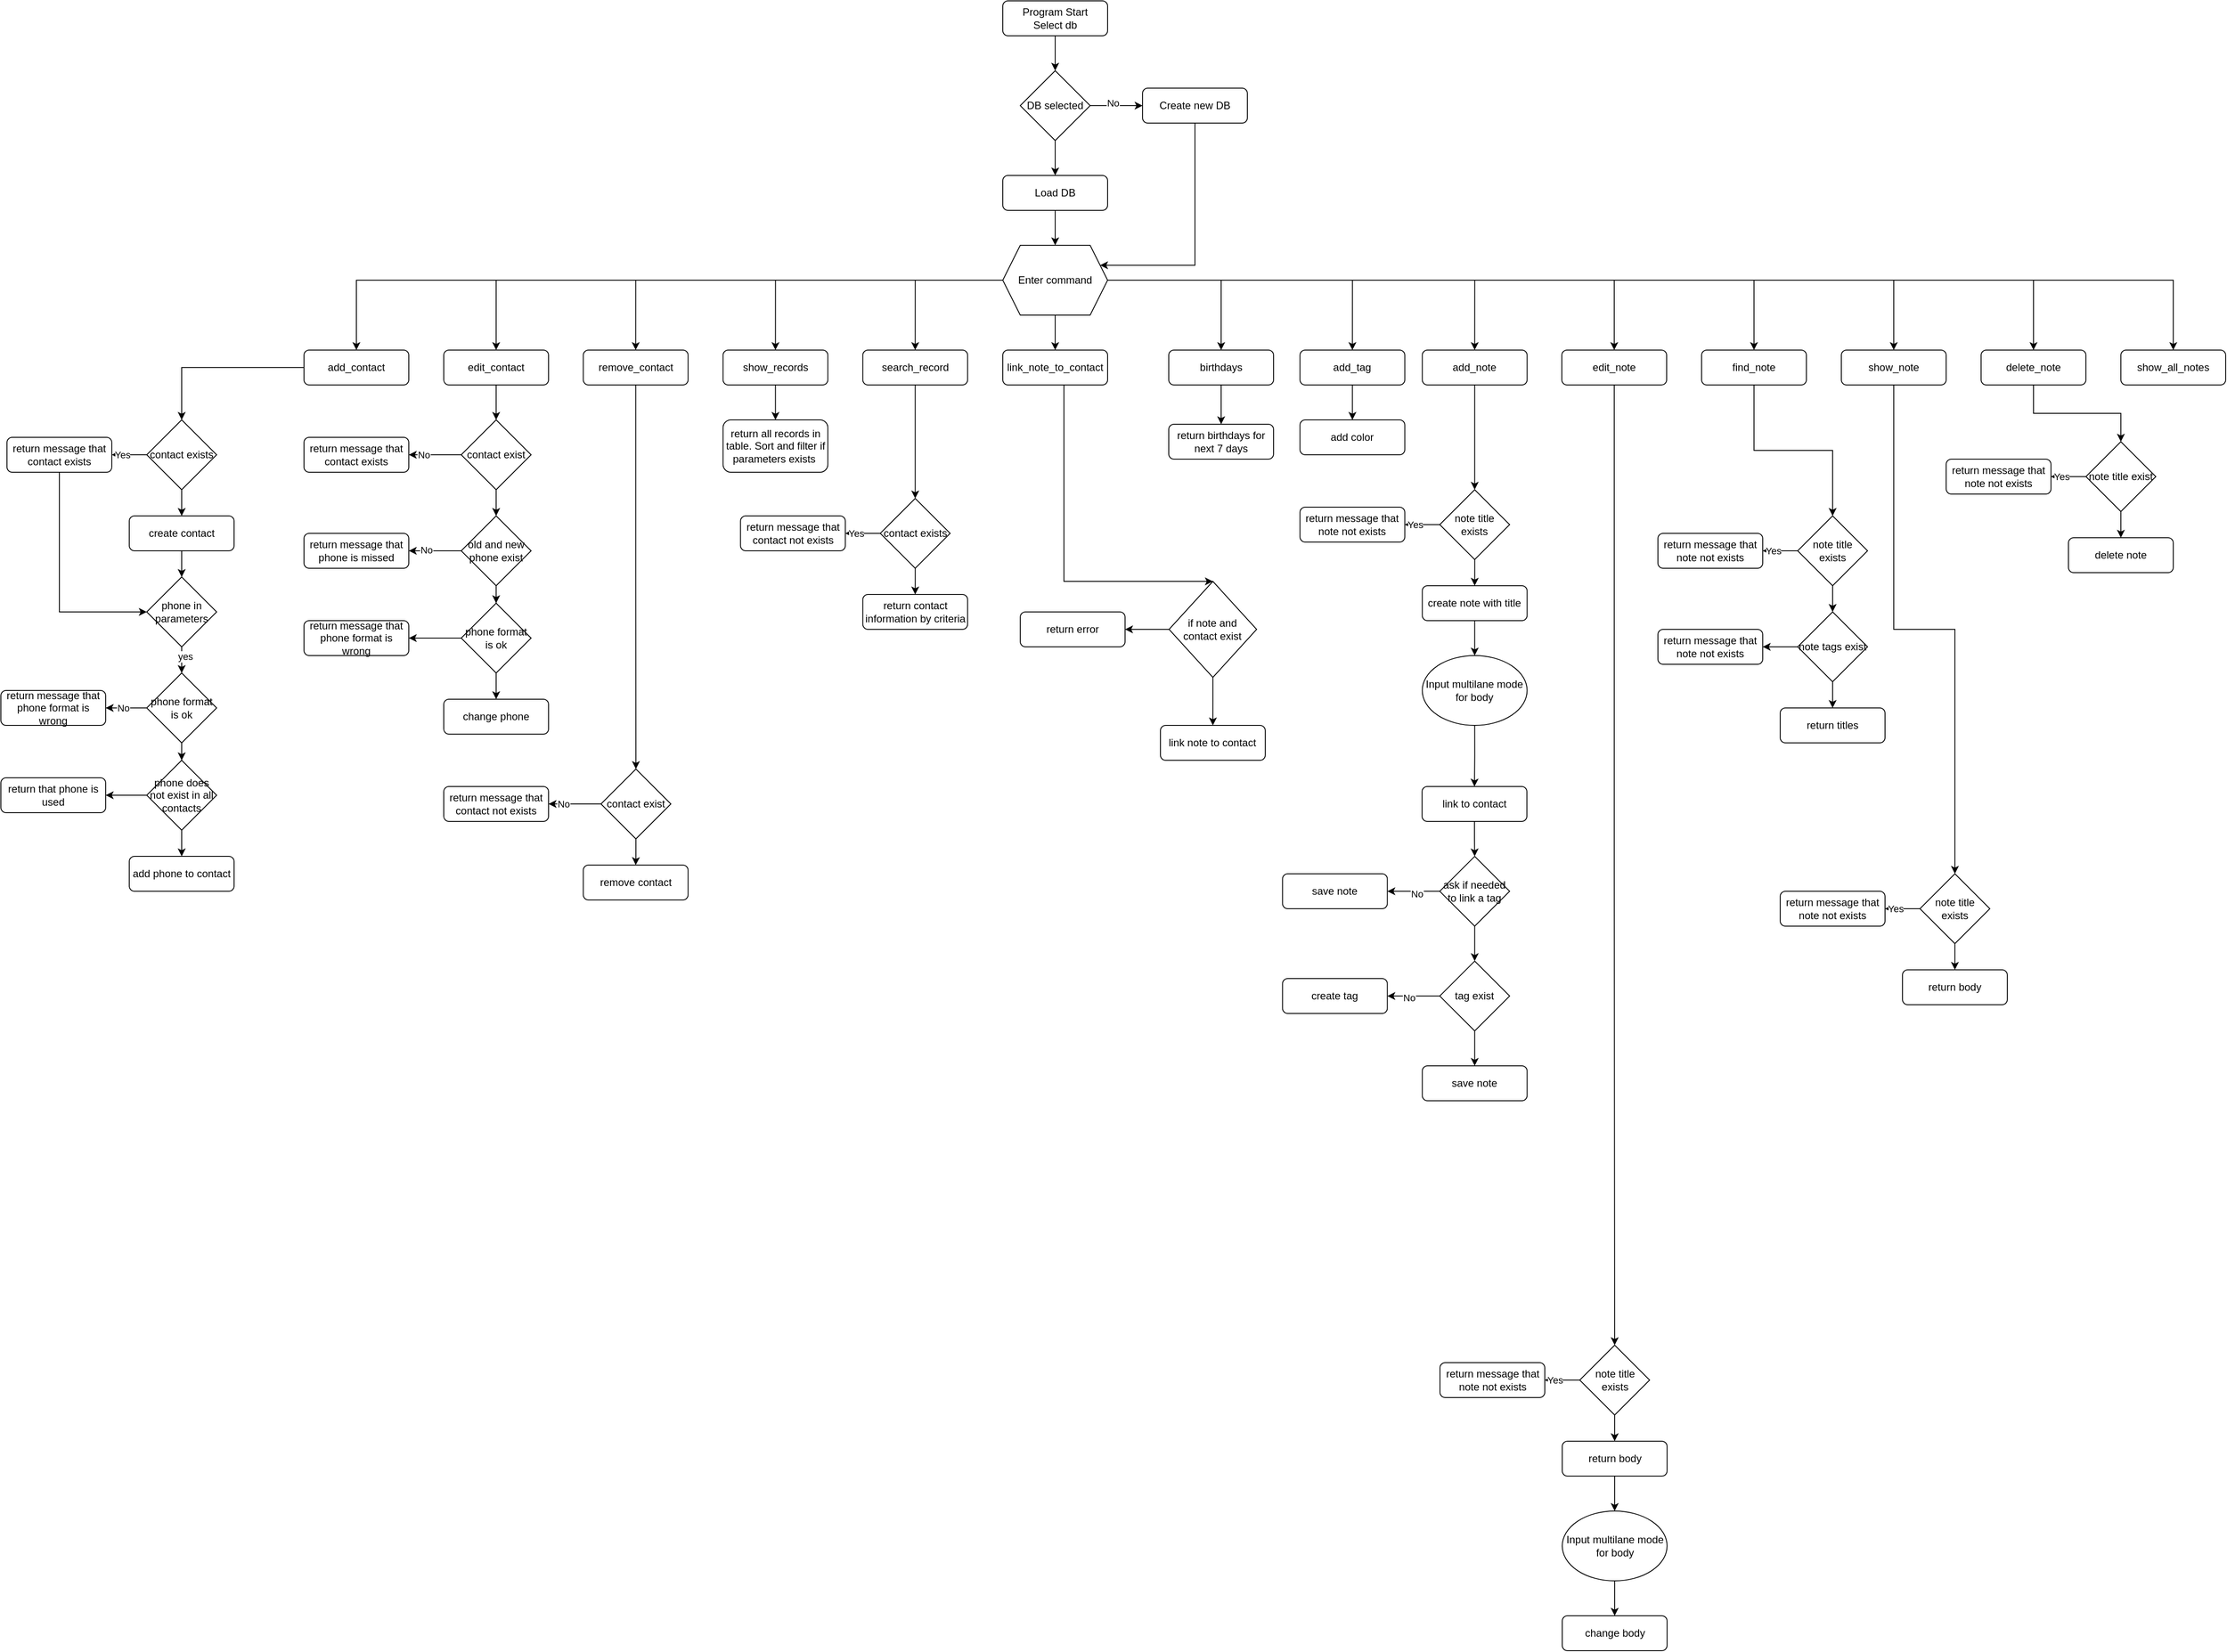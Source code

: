 <mxfile version="24.7.7">
  <diagram id="C5RBs43oDa-KdzZeNtuy" name="Page-1">
    <mxGraphModel dx="3171" dy="703" grid="1" gridSize="10" guides="1" tooltips="1" connect="1" arrows="1" fold="1" page="1" pageScale="1" pageWidth="827" pageHeight="1169" math="0" shadow="0">
      <root>
        <mxCell id="WIyWlLk6GJQsqaUBKTNV-0" />
        <mxCell id="WIyWlLk6GJQsqaUBKTNV-1" parent="WIyWlLk6GJQsqaUBKTNV-0" />
        <mxCell id="zArWD3oiDmWnV3UPEHup-2" style="edgeStyle=orthogonalEdgeStyle;rounded=0;orthogonalLoop=1;jettySize=auto;html=1;entryX=0.5;entryY=0;entryDx=0;entryDy=0;" parent="WIyWlLk6GJQsqaUBKTNV-1" source="WIyWlLk6GJQsqaUBKTNV-3" target="zArWD3oiDmWnV3UPEHup-1" edge="1">
          <mxGeometry relative="1" as="geometry" />
        </mxCell>
        <mxCell id="WIyWlLk6GJQsqaUBKTNV-3" value="Program Start&lt;div&gt;Select db&lt;/div&gt;" style="rounded=1;whiteSpace=wrap;html=1;fontSize=12;glass=0;strokeWidth=1;shadow=0;" parent="WIyWlLk6GJQsqaUBKTNV-1" vertex="1">
          <mxGeometry x="200" y="80" width="120" height="40" as="geometry" />
        </mxCell>
        <mxCell id="zArWD3oiDmWnV3UPEHup-12" style="edgeStyle=orthogonalEdgeStyle;rounded=0;orthogonalLoop=1;jettySize=auto;html=1;entryX=1;entryY=0.25;entryDx=0;entryDy=0;" parent="WIyWlLk6GJQsqaUBKTNV-1" source="zArWD3oiDmWnV3UPEHup-0" target="zArWD3oiDmWnV3UPEHup-8" edge="1">
          <mxGeometry relative="1" as="geometry">
            <Array as="points">
              <mxPoint x="420" y="383" />
            </Array>
          </mxGeometry>
        </mxCell>
        <mxCell id="zArWD3oiDmWnV3UPEHup-0" value="Create new DB" style="rounded=1;whiteSpace=wrap;html=1;fontSize=12;glass=0;strokeWidth=1;shadow=0;" parent="WIyWlLk6GJQsqaUBKTNV-1" vertex="1">
          <mxGeometry x="360" y="180" width="120" height="40" as="geometry" />
        </mxCell>
        <mxCell id="zArWD3oiDmWnV3UPEHup-3" style="edgeStyle=orthogonalEdgeStyle;rounded=0;orthogonalLoop=1;jettySize=auto;html=1;entryX=0;entryY=0.5;entryDx=0;entryDy=0;" parent="WIyWlLk6GJQsqaUBKTNV-1" source="zArWD3oiDmWnV3UPEHup-1" target="zArWD3oiDmWnV3UPEHup-0" edge="1">
          <mxGeometry relative="1" as="geometry" />
        </mxCell>
        <mxCell id="zArWD3oiDmWnV3UPEHup-13" value="No" style="edgeLabel;html=1;align=center;verticalAlign=middle;resizable=0;points=[];" parent="zArWD3oiDmWnV3UPEHup-3" vertex="1" connectable="0">
          <mxGeometry x="-0.133" y="3" relative="1" as="geometry">
            <mxPoint as="offset" />
          </mxGeometry>
        </mxCell>
        <mxCell id="zArWD3oiDmWnV3UPEHup-7" style="edgeStyle=orthogonalEdgeStyle;rounded=0;orthogonalLoop=1;jettySize=auto;html=1;entryX=0.5;entryY=0;entryDx=0;entryDy=0;" parent="WIyWlLk6GJQsqaUBKTNV-1" source="zArWD3oiDmWnV3UPEHup-1" edge="1">
          <mxGeometry relative="1" as="geometry">
            <mxPoint x="260" y="280" as="targetPoint" />
          </mxGeometry>
        </mxCell>
        <mxCell id="zArWD3oiDmWnV3UPEHup-1" value="DB selected" style="rhombus;whiteSpace=wrap;html=1;" parent="WIyWlLk6GJQsqaUBKTNV-1" vertex="1">
          <mxGeometry x="220" y="160" width="80" height="80" as="geometry" />
        </mxCell>
        <mxCell id="zArWD3oiDmWnV3UPEHup-37" style="edgeStyle=orthogonalEdgeStyle;rounded=0;orthogonalLoop=1;jettySize=auto;html=1;entryX=0.5;entryY=0;entryDx=0;entryDy=0;" parent="WIyWlLk6GJQsqaUBKTNV-1" source="zArWD3oiDmWnV3UPEHup-8" target="zArWD3oiDmWnV3UPEHup-15" edge="1">
          <mxGeometry relative="1" as="geometry" />
        </mxCell>
        <mxCell id="zArWD3oiDmWnV3UPEHup-39" style="edgeStyle=orthogonalEdgeStyle;rounded=0;orthogonalLoop=1;jettySize=auto;html=1;entryX=0.5;entryY=0;entryDx=0;entryDy=0;" parent="WIyWlLk6GJQsqaUBKTNV-1" source="zArWD3oiDmWnV3UPEHup-8" target="zArWD3oiDmWnV3UPEHup-16" edge="1">
          <mxGeometry relative="1" as="geometry" />
        </mxCell>
        <mxCell id="zArWD3oiDmWnV3UPEHup-40" style="edgeStyle=orthogonalEdgeStyle;rounded=0;orthogonalLoop=1;jettySize=auto;html=1;entryX=0.5;entryY=0;entryDx=0;entryDy=0;" parent="WIyWlLk6GJQsqaUBKTNV-1" source="zArWD3oiDmWnV3UPEHup-8" target="zArWD3oiDmWnV3UPEHup-25" edge="1">
          <mxGeometry relative="1" as="geometry" />
        </mxCell>
        <mxCell id="zArWD3oiDmWnV3UPEHup-41" style="edgeStyle=orthogonalEdgeStyle;rounded=0;orthogonalLoop=1;jettySize=auto;html=1;entryX=0.5;entryY=0;entryDx=0;entryDy=0;" parent="WIyWlLk6GJQsqaUBKTNV-1" source="zArWD3oiDmWnV3UPEHup-8" target="zArWD3oiDmWnV3UPEHup-24" edge="1">
          <mxGeometry relative="1" as="geometry" />
        </mxCell>
        <mxCell id="zArWD3oiDmWnV3UPEHup-42" style="edgeStyle=orthogonalEdgeStyle;rounded=0;orthogonalLoop=1;jettySize=auto;html=1;entryX=0.5;entryY=0;entryDx=0;entryDy=0;" parent="WIyWlLk6GJQsqaUBKTNV-1" source="zArWD3oiDmWnV3UPEHup-8" target="zArWD3oiDmWnV3UPEHup-23" edge="1">
          <mxGeometry relative="1" as="geometry" />
        </mxCell>
        <mxCell id="zArWD3oiDmWnV3UPEHup-43" style="edgeStyle=orthogonalEdgeStyle;rounded=0;orthogonalLoop=1;jettySize=auto;html=1;entryX=0.5;entryY=0;entryDx=0;entryDy=0;" parent="WIyWlLk6GJQsqaUBKTNV-1" source="zArWD3oiDmWnV3UPEHup-8" target="zArWD3oiDmWnV3UPEHup-28" edge="1">
          <mxGeometry relative="1" as="geometry" />
        </mxCell>
        <mxCell id="zArWD3oiDmWnV3UPEHup-44" style="edgeStyle=orthogonalEdgeStyle;rounded=0;orthogonalLoop=1;jettySize=auto;html=1;entryX=0.5;entryY=0;entryDx=0;entryDy=0;" parent="WIyWlLk6GJQsqaUBKTNV-1" source="zArWD3oiDmWnV3UPEHup-8" target="zArWD3oiDmWnV3UPEHup-27" edge="1">
          <mxGeometry relative="1" as="geometry" />
        </mxCell>
        <mxCell id="zArWD3oiDmWnV3UPEHup-45" style="edgeStyle=orthogonalEdgeStyle;rounded=0;orthogonalLoop=1;jettySize=auto;html=1;entryX=0.5;entryY=0;entryDx=0;entryDy=0;" parent="WIyWlLk6GJQsqaUBKTNV-1" source="zArWD3oiDmWnV3UPEHup-8" target="zArWD3oiDmWnV3UPEHup-26" edge="1">
          <mxGeometry relative="1" as="geometry" />
        </mxCell>
        <mxCell id="zArWD3oiDmWnV3UPEHup-46" style="edgeStyle=orthogonalEdgeStyle;rounded=0;orthogonalLoop=1;jettySize=auto;html=1;entryX=0.5;entryY=0;entryDx=0;entryDy=0;" parent="WIyWlLk6GJQsqaUBKTNV-1" source="zArWD3oiDmWnV3UPEHup-8" target="zArWD3oiDmWnV3UPEHup-19" edge="1">
          <mxGeometry relative="1" as="geometry" />
        </mxCell>
        <mxCell id="zArWD3oiDmWnV3UPEHup-47" style="edgeStyle=orthogonalEdgeStyle;rounded=0;orthogonalLoop=1;jettySize=auto;html=1;entryX=0.5;entryY=0;entryDx=0;entryDy=0;" parent="WIyWlLk6GJQsqaUBKTNV-1" source="zArWD3oiDmWnV3UPEHup-8" target="zArWD3oiDmWnV3UPEHup-20" edge="1">
          <mxGeometry relative="1" as="geometry">
            <Array as="points">
              <mxPoint x="450" y="400" />
              <mxPoint x="450" y="480" />
            </Array>
          </mxGeometry>
        </mxCell>
        <mxCell id="zArWD3oiDmWnV3UPEHup-207" style="edgeStyle=orthogonalEdgeStyle;rounded=0;orthogonalLoop=1;jettySize=auto;html=1;entryX=0.5;entryY=0;entryDx=0;entryDy=0;" parent="WIyWlLk6GJQsqaUBKTNV-1" source="zArWD3oiDmWnV3UPEHup-8" target="zArWD3oiDmWnV3UPEHup-205" edge="1">
          <mxGeometry relative="1" as="geometry" />
        </mxCell>
        <mxCell id="7I4d7LD9d_-0BF3cVncG-2" style="edgeStyle=orthogonalEdgeStyle;rounded=0;orthogonalLoop=1;jettySize=auto;html=1;exitX=0.5;exitY=1;exitDx=0;exitDy=0;entryX=0.5;entryY=0;entryDx=0;entryDy=0;" edge="1" parent="WIyWlLk6GJQsqaUBKTNV-1" source="zArWD3oiDmWnV3UPEHup-8" target="zArWD3oiDmWnV3UPEHup-248">
          <mxGeometry relative="1" as="geometry" />
        </mxCell>
        <mxCell id="7I4d7LD9d_-0BF3cVncG-3" style="edgeStyle=orthogonalEdgeStyle;rounded=0;orthogonalLoop=1;jettySize=auto;html=1;exitX=1;exitY=0.5;exitDx=0;exitDy=0;entryX=0.5;entryY=0;entryDx=0;entryDy=0;" edge="1" parent="WIyWlLk6GJQsqaUBKTNV-1" source="zArWD3oiDmWnV3UPEHup-8" target="zArWD3oiDmWnV3UPEHup-247">
          <mxGeometry relative="1" as="geometry" />
        </mxCell>
        <mxCell id="7I4d7LD9d_-0BF3cVncG-8" style="edgeStyle=orthogonalEdgeStyle;rounded=0;orthogonalLoop=1;jettySize=auto;html=1;entryX=0.5;entryY=0;entryDx=0;entryDy=0;" edge="1" parent="WIyWlLk6GJQsqaUBKTNV-1" source="zArWD3oiDmWnV3UPEHup-8" target="zArWD3oiDmWnV3UPEHup-238">
          <mxGeometry relative="1" as="geometry" />
        </mxCell>
        <mxCell id="zArWD3oiDmWnV3UPEHup-8" value="Enter command" style="shape=hexagon;perimeter=hexagonPerimeter2;whiteSpace=wrap;html=1;fixedSize=1;" parent="WIyWlLk6GJQsqaUBKTNV-1" vertex="1">
          <mxGeometry x="200" y="360" width="120" height="80" as="geometry" />
        </mxCell>
        <mxCell id="zArWD3oiDmWnV3UPEHup-11" style="edgeStyle=orthogonalEdgeStyle;rounded=0;orthogonalLoop=1;jettySize=auto;html=1;" parent="WIyWlLk6GJQsqaUBKTNV-1" source="zArWD3oiDmWnV3UPEHup-10" target="zArWD3oiDmWnV3UPEHup-8" edge="1">
          <mxGeometry relative="1" as="geometry" />
        </mxCell>
        <mxCell id="zArWD3oiDmWnV3UPEHup-10" value="Load DB" style="rounded=1;whiteSpace=wrap;html=1;fontSize=12;glass=0;strokeWidth=1;shadow=0;" parent="WIyWlLk6GJQsqaUBKTNV-1" vertex="1">
          <mxGeometry x="200" y="280" width="120" height="40" as="geometry" />
        </mxCell>
        <mxCell id="zArWD3oiDmWnV3UPEHup-36" style="edgeStyle=orthogonalEdgeStyle;rounded=0;orthogonalLoop=1;jettySize=auto;html=1;entryX=0.5;entryY=0;entryDx=0;entryDy=0;" parent="WIyWlLk6GJQsqaUBKTNV-1" source="zArWD3oiDmWnV3UPEHup-15" target="zArWD3oiDmWnV3UPEHup-29" edge="1">
          <mxGeometry relative="1" as="geometry" />
        </mxCell>
        <mxCell id="zArWD3oiDmWnV3UPEHup-15" value="add_contact" style="rounded=1;whiteSpace=wrap;html=1;fontSize=12;glass=0;strokeWidth=1;shadow=0;" parent="WIyWlLk6GJQsqaUBKTNV-1" vertex="1">
          <mxGeometry x="-600" y="480" width="120" height="40" as="geometry" />
        </mxCell>
        <mxCell id="zArWD3oiDmWnV3UPEHup-55" style="edgeStyle=orthogonalEdgeStyle;rounded=0;orthogonalLoop=1;jettySize=auto;html=1;entryX=0.5;entryY=0;entryDx=0;entryDy=0;" parent="WIyWlLk6GJQsqaUBKTNV-1" source="zArWD3oiDmWnV3UPEHup-16" target="zArWD3oiDmWnV3UPEHup-52" edge="1">
          <mxGeometry relative="1" as="geometry" />
        </mxCell>
        <mxCell id="zArWD3oiDmWnV3UPEHup-16" value="edit_contact" style="rounded=1;whiteSpace=wrap;html=1;fontSize=12;glass=0;strokeWidth=1;shadow=0;" parent="WIyWlLk6GJQsqaUBKTNV-1" vertex="1">
          <mxGeometry x="-440" y="480" width="120" height="40" as="geometry" />
        </mxCell>
        <mxCell id="zArWD3oiDmWnV3UPEHup-140" style="edgeStyle=orthogonalEdgeStyle;rounded=0;orthogonalLoop=1;jettySize=auto;html=1;entryX=0.5;entryY=0;entryDx=0;entryDy=0;" parent="WIyWlLk6GJQsqaUBKTNV-1" source="zArWD3oiDmWnV3UPEHup-19" target="zArWD3oiDmWnV3UPEHup-136" edge="1">
          <mxGeometry relative="1" as="geometry" />
        </mxCell>
        <mxCell id="zArWD3oiDmWnV3UPEHup-19" value="add_note" style="rounded=1;whiteSpace=wrap;html=1;fontSize=12;glass=0;strokeWidth=1;shadow=0;" parent="WIyWlLk6GJQsqaUBKTNV-1" vertex="1">
          <mxGeometry x="680.25" y="480" width="120" height="40" as="geometry" />
        </mxCell>
        <mxCell id="zArWD3oiDmWnV3UPEHup-132" style="edgeStyle=orthogonalEdgeStyle;rounded=0;orthogonalLoop=1;jettySize=auto;html=1;" parent="WIyWlLk6GJQsqaUBKTNV-1" source="zArWD3oiDmWnV3UPEHup-20" target="zArWD3oiDmWnV3UPEHup-131" edge="1">
          <mxGeometry relative="1" as="geometry" />
        </mxCell>
        <mxCell id="zArWD3oiDmWnV3UPEHup-20" value="birthdays" style="rounded=1;whiteSpace=wrap;html=1;fontSize=12;glass=0;strokeWidth=1;shadow=0;" parent="WIyWlLk6GJQsqaUBKTNV-1" vertex="1">
          <mxGeometry x="390" y="480" width="120" height="40" as="geometry" />
        </mxCell>
        <mxCell id="zArWD3oiDmWnV3UPEHup-117" style="edgeStyle=orthogonalEdgeStyle;rounded=0;orthogonalLoop=1;jettySize=auto;html=1;entryX=0.5;entryY=0;entryDx=0;entryDy=0;" parent="WIyWlLk6GJQsqaUBKTNV-1" source="zArWD3oiDmWnV3UPEHup-23" target="zArWD3oiDmWnV3UPEHup-114" edge="1">
          <mxGeometry relative="1" as="geometry" />
        </mxCell>
        <mxCell id="zArWD3oiDmWnV3UPEHup-23" value="search_record" style="rounded=1;whiteSpace=wrap;html=1;fontSize=12;glass=0;strokeWidth=1;shadow=0;" parent="WIyWlLk6GJQsqaUBKTNV-1" vertex="1">
          <mxGeometry x="39.75" y="480" width="120" height="40" as="geometry" />
        </mxCell>
        <mxCell id="zArWD3oiDmWnV3UPEHup-118" style="edgeStyle=orthogonalEdgeStyle;rounded=0;orthogonalLoop=1;jettySize=auto;html=1;entryX=0.5;entryY=0;entryDx=0;entryDy=0;" parent="WIyWlLk6GJQsqaUBKTNV-1" source="zArWD3oiDmWnV3UPEHup-24" target="zArWD3oiDmWnV3UPEHup-80" edge="1">
          <mxGeometry relative="1" as="geometry" />
        </mxCell>
        <mxCell id="zArWD3oiDmWnV3UPEHup-24" value="show_records" style="rounded=1;whiteSpace=wrap;html=1;fontSize=12;glass=0;strokeWidth=1;shadow=0;" parent="WIyWlLk6GJQsqaUBKTNV-1" vertex="1">
          <mxGeometry x="-120.25" y="480" width="120" height="40" as="geometry" />
        </mxCell>
        <mxCell id="zArWD3oiDmWnV3UPEHup-78" style="edgeStyle=orthogonalEdgeStyle;rounded=0;orthogonalLoop=1;jettySize=auto;html=1;" parent="WIyWlLk6GJQsqaUBKTNV-1" source="zArWD3oiDmWnV3UPEHup-25" target="zArWD3oiDmWnV3UPEHup-70" edge="1">
          <mxGeometry relative="1" as="geometry" />
        </mxCell>
        <mxCell id="zArWD3oiDmWnV3UPEHup-25" value="remove_contact" style="rounded=1;whiteSpace=wrap;html=1;fontSize=12;glass=0;strokeWidth=1;shadow=0;" parent="WIyWlLk6GJQsqaUBKTNV-1" vertex="1">
          <mxGeometry x="-280.25" y="480" width="120" height="40" as="geometry" />
        </mxCell>
        <mxCell id="zArWD3oiDmWnV3UPEHup-169" style="edgeStyle=orthogonalEdgeStyle;rounded=0;orthogonalLoop=1;jettySize=auto;html=1;entryX=0.5;entryY=0;entryDx=0;entryDy=0;" parent="WIyWlLk6GJQsqaUBKTNV-1" source="zArWD3oiDmWnV3UPEHup-26" target="zArWD3oiDmWnV3UPEHup-166" edge="1">
          <mxGeometry relative="1" as="geometry" />
        </mxCell>
        <mxCell id="zArWD3oiDmWnV3UPEHup-26" value="edit_note" style="rounded=1;whiteSpace=wrap;html=1;fontSize=12;glass=0;strokeWidth=1;shadow=0;" parent="WIyWlLk6GJQsqaUBKTNV-1" vertex="1">
          <mxGeometry x="840" y="480" width="120" height="40" as="geometry" />
        </mxCell>
        <mxCell id="zArWD3oiDmWnV3UPEHup-202" style="edgeStyle=orthogonalEdgeStyle;rounded=0;orthogonalLoop=1;jettySize=auto;html=1;entryX=0.5;entryY=0;entryDx=0;entryDy=0;" parent="WIyWlLk6GJQsqaUBKTNV-1" source="zArWD3oiDmWnV3UPEHup-27" target="zArWD3oiDmWnV3UPEHup-199" edge="1">
          <mxGeometry relative="1" as="geometry" />
        </mxCell>
        <mxCell id="zArWD3oiDmWnV3UPEHup-27" value="find_note" style="rounded=1;whiteSpace=wrap;html=1;fontSize=12;glass=0;strokeWidth=1;shadow=0;" parent="WIyWlLk6GJQsqaUBKTNV-1" vertex="1">
          <mxGeometry x="1000" y="480" width="120" height="40" as="geometry" />
        </mxCell>
        <mxCell id="zArWD3oiDmWnV3UPEHup-229" style="edgeStyle=orthogonalEdgeStyle;rounded=0;orthogonalLoop=1;jettySize=auto;html=1;entryX=0.5;entryY=0;entryDx=0;entryDy=0;" parent="WIyWlLk6GJQsqaUBKTNV-1" source="zArWD3oiDmWnV3UPEHup-28" target="zArWD3oiDmWnV3UPEHup-226" edge="1">
          <mxGeometry relative="1" as="geometry" />
        </mxCell>
        <mxCell id="zArWD3oiDmWnV3UPEHup-28" value="delete_note" style="rounded=1;whiteSpace=wrap;html=1;fontSize=12;glass=0;strokeWidth=1;shadow=0;" parent="WIyWlLk6GJQsqaUBKTNV-1" vertex="1">
          <mxGeometry x="1320" y="480" width="120" height="40" as="geometry" />
        </mxCell>
        <mxCell id="zArWD3oiDmWnV3UPEHup-33" style="edgeStyle=orthogonalEdgeStyle;rounded=0;orthogonalLoop=1;jettySize=auto;html=1;" parent="WIyWlLk6GJQsqaUBKTNV-1" source="zArWD3oiDmWnV3UPEHup-29" target="zArWD3oiDmWnV3UPEHup-30" edge="1">
          <mxGeometry relative="1" as="geometry" />
        </mxCell>
        <mxCell id="zArWD3oiDmWnV3UPEHup-35" value="Yes" style="edgeLabel;html=1;align=center;verticalAlign=middle;resizable=0;points=[];" parent="zArWD3oiDmWnV3UPEHup-33" vertex="1" connectable="0">
          <mxGeometry x="0.435" relative="1" as="geometry">
            <mxPoint as="offset" />
          </mxGeometry>
        </mxCell>
        <mxCell id="zArWD3oiDmWnV3UPEHup-34" style="edgeStyle=orthogonalEdgeStyle;rounded=0;orthogonalLoop=1;jettySize=auto;html=1;entryX=0.5;entryY=0;entryDx=0;entryDy=0;" parent="WIyWlLk6GJQsqaUBKTNV-1" source="zArWD3oiDmWnV3UPEHup-29" target="zArWD3oiDmWnV3UPEHup-31" edge="1">
          <mxGeometry relative="1" as="geometry" />
        </mxCell>
        <mxCell id="zArWD3oiDmWnV3UPEHup-29" value="contact exists" style="rhombus;whiteSpace=wrap;html=1;" parent="WIyWlLk6GJQsqaUBKTNV-1" vertex="1">
          <mxGeometry x="-780" y="560" width="80" height="80" as="geometry" />
        </mxCell>
        <mxCell id="zArWD3oiDmWnV3UPEHup-233" style="edgeStyle=orthogonalEdgeStyle;rounded=0;orthogonalLoop=1;jettySize=auto;html=1;entryX=0;entryY=0.5;entryDx=0;entryDy=0;" parent="WIyWlLk6GJQsqaUBKTNV-1" source="zArWD3oiDmWnV3UPEHup-30" target="zArWD3oiDmWnV3UPEHup-57" edge="1">
          <mxGeometry relative="1" as="geometry">
            <Array as="points">
              <mxPoint x="-880" y="780" />
            </Array>
          </mxGeometry>
        </mxCell>
        <mxCell id="zArWD3oiDmWnV3UPEHup-30" value="return message that contact exists" style="rounded=1;whiteSpace=wrap;html=1;fontSize=12;glass=0;strokeWidth=1;shadow=0;" parent="WIyWlLk6GJQsqaUBKTNV-1" vertex="1">
          <mxGeometry x="-940" y="580" width="120" height="40" as="geometry" />
        </mxCell>
        <mxCell id="zArWD3oiDmWnV3UPEHup-58" style="edgeStyle=orthogonalEdgeStyle;rounded=0;orthogonalLoop=1;jettySize=auto;html=1;entryX=0.5;entryY=0;entryDx=0;entryDy=0;" parent="WIyWlLk6GJQsqaUBKTNV-1" source="zArWD3oiDmWnV3UPEHup-31" target="zArWD3oiDmWnV3UPEHup-57" edge="1">
          <mxGeometry relative="1" as="geometry" />
        </mxCell>
        <mxCell id="zArWD3oiDmWnV3UPEHup-31" value="create contact" style="rounded=1;whiteSpace=wrap;html=1;fontSize=12;glass=0;strokeWidth=1;shadow=0;" parent="WIyWlLk6GJQsqaUBKTNV-1" vertex="1">
          <mxGeometry x="-800" y="670" width="120" height="40" as="geometry" />
        </mxCell>
        <mxCell id="zArWD3oiDmWnV3UPEHup-49" style="edgeStyle=orthogonalEdgeStyle;rounded=0;orthogonalLoop=1;jettySize=auto;html=1;" parent="WIyWlLk6GJQsqaUBKTNV-1" source="zArWD3oiDmWnV3UPEHup-52" target="zArWD3oiDmWnV3UPEHup-53" edge="1">
          <mxGeometry relative="1" as="geometry" />
        </mxCell>
        <mxCell id="zArWD3oiDmWnV3UPEHup-50" value="No" style="edgeLabel;html=1;align=center;verticalAlign=middle;resizable=0;points=[];" parent="zArWD3oiDmWnV3UPEHup-49" vertex="1" connectable="0">
          <mxGeometry x="0.435" relative="1" as="geometry">
            <mxPoint as="offset" />
          </mxGeometry>
        </mxCell>
        <mxCell id="zArWD3oiDmWnV3UPEHup-51" style="edgeStyle=orthogonalEdgeStyle;rounded=0;orthogonalLoop=1;jettySize=auto;html=1;entryX=0.5;entryY=0;entryDx=0;entryDy=0;" parent="WIyWlLk6GJQsqaUBKTNV-1" source="zArWD3oiDmWnV3UPEHup-83" target="zArWD3oiDmWnV3UPEHup-54" edge="1">
          <mxGeometry relative="1" as="geometry" />
        </mxCell>
        <mxCell id="zArWD3oiDmWnV3UPEHup-52" value="contact exist" style="rhombus;whiteSpace=wrap;html=1;" parent="WIyWlLk6GJQsqaUBKTNV-1" vertex="1">
          <mxGeometry x="-420" y="560" width="80" height="80" as="geometry" />
        </mxCell>
        <mxCell id="zArWD3oiDmWnV3UPEHup-53" value="return message that contact exists" style="rounded=1;whiteSpace=wrap;html=1;fontSize=12;glass=0;strokeWidth=1;shadow=0;" parent="WIyWlLk6GJQsqaUBKTNV-1" vertex="1">
          <mxGeometry x="-600" y="580" width="120" height="40" as="geometry" />
        </mxCell>
        <mxCell id="zArWD3oiDmWnV3UPEHup-54" value="change phone" style="rounded=1;whiteSpace=wrap;html=1;fontSize=12;glass=0;strokeWidth=1;shadow=0;" parent="WIyWlLk6GJQsqaUBKTNV-1" vertex="1">
          <mxGeometry x="-440" y="880" width="120" height="40" as="geometry" />
        </mxCell>
        <mxCell id="zArWD3oiDmWnV3UPEHup-57" value="phone in parameters" style="rhombus;whiteSpace=wrap;html=1;" parent="WIyWlLk6GJQsqaUBKTNV-1" vertex="1">
          <mxGeometry x="-780" y="740" width="80" height="80" as="geometry" />
        </mxCell>
        <mxCell id="zArWD3oiDmWnV3UPEHup-59" value="add phone to contact" style="rounded=1;whiteSpace=wrap;html=1;fontSize=12;glass=0;strokeWidth=1;shadow=0;" parent="WIyWlLk6GJQsqaUBKTNV-1" vertex="1">
          <mxGeometry x="-800" y="1060" width="120" height="40" as="geometry" />
        </mxCell>
        <mxCell id="zArWD3oiDmWnV3UPEHup-62" value="return message that phone is missed" style="rounded=1;whiteSpace=wrap;html=1;fontSize=12;glass=0;strokeWidth=1;shadow=0;" parent="WIyWlLk6GJQsqaUBKTNV-1" vertex="1">
          <mxGeometry x="-600" y="690" width="120" height="40" as="geometry" />
        </mxCell>
        <mxCell id="zArWD3oiDmWnV3UPEHup-64" value="" style="edgeStyle=orthogonalEdgeStyle;rounded=0;orthogonalLoop=1;jettySize=auto;html=1;entryX=0.5;entryY=0;entryDx=0;entryDy=0;" parent="WIyWlLk6GJQsqaUBKTNV-1" source="zArWD3oiDmWnV3UPEHup-52" target="zArWD3oiDmWnV3UPEHup-63" edge="1">
          <mxGeometry relative="1" as="geometry">
            <mxPoint x="-380" y="640" as="sourcePoint" />
            <mxPoint x="-380" y="800" as="targetPoint" />
          </mxGeometry>
        </mxCell>
        <mxCell id="zArWD3oiDmWnV3UPEHup-65" style="edgeStyle=orthogonalEdgeStyle;rounded=0;orthogonalLoop=1;jettySize=auto;html=1;entryX=1;entryY=0.5;entryDx=0;entryDy=0;" parent="WIyWlLk6GJQsqaUBKTNV-1" source="zArWD3oiDmWnV3UPEHup-63" target="zArWD3oiDmWnV3UPEHup-62" edge="1">
          <mxGeometry relative="1" as="geometry" />
        </mxCell>
        <mxCell id="zArWD3oiDmWnV3UPEHup-66" value="No" style="edgeLabel;html=1;align=center;verticalAlign=middle;resizable=0;points=[];" parent="zArWD3oiDmWnV3UPEHup-65" vertex="1" connectable="0">
          <mxGeometry x="0.333" y="-1" relative="1" as="geometry">
            <mxPoint as="offset" />
          </mxGeometry>
        </mxCell>
        <mxCell id="zArWD3oiDmWnV3UPEHup-63" value="old and new phone exist" style="rhombus;whiteSpace=wrap;html=1;" parent="WIyWlLk6GJQsqaUBKTNV-1" vertex="1">
          <mxGeometry x="-420" y="670" width="80" height="80" as="geometry" />
        </mxCell>
        <mxCell id="zArWD3oiDmWnV3UPEHup-67" style="edgeStyle=orthogonalEdgeStyle;rounded=0;orthogonalLoop=1;jettySize=auto;html=1;" parent="WIyWlLk6GJQsqaUBKTNV-1" source="zArWD3oiDmWnV3UPEHup-70" target="zArWD3oiDmWnV3UPEHup-71" edge="1">
          <mxGeometry relative="1" as="geometry" />
        </mxCell>
        <mxCell id="zArWD3oiDmWnV3UPEHup-68" value="No" style="edgeLabel;html=1;align=center;verticalAlign=middle;resizable=0;points=[];" parent="zArWD3oiDmWnV3UPEHup-67" vertex="1" connectable="0">
          <mxGeometry x="0.435" relative="1" as="geometry">
            <mxPoint as="offset" />
          </mxGeometry>
        </mxCell>
        <mxCell id="zArWD3oiDmWnV3UPEHup-70" value="contact exist" style="rhombus;whiteSpace=wrap;html=1;" parent="WIyWlLk6GJQsqaUBKTNV-1" vertex="1">
          <mxGeometry x="-260" y="960" width="80" height="80" as="geometry" />
        </mxCell>
        <mxCell id="zArWD3oiDmWnV3UPEHup-71" value="return message that contact not exists" style="rounded=1;whiteSpace=wrap;html=1;fontSize=12;glass=0;strokeWidth=1;shadow=0;" parent="WIyWlLk6GJQsqaUBKTNV-1" vertex="1">
          <mxGeometry x="-440" y="980" width="120" height="40" as="geometry" />
        </mxCell>
        <mxCell id="zArWD3oiDmWnV3UPEHup-74" value="" style="edgeStyle=orthogonalEdgeStyle;rounded=0;orthogonalLoop=1;jettySize=auto;html=1;entryX=0.5;entryY=0;entryDx=0;entryDy=0;" parent="WIyWlLk6GJQsqaUBKTNV-1" source="zArWD3oiDmWnV3UPEHup-70" target="zArWD3oiDmWnV3UPEHup-79" edge="1">
          <mxGeometry relative="1" as="geometry">
            <mxPoint x="-220" y="1040" as="sourcePoint" />
            <mxPoint x="-220" y="1070" as="targetPoint" />
          </mxGeometry>
        </mxCell>
        <mxCell id="zArWD3oiDmWnV3UPEHup-79" value="remove contact" style="rounded=1;whiteSpace=wrap;html=1;fontSize=12;glass=0;strokeWidth=1;shadow=0;" parent="WIyWlLk6GJQsqaUBKTNV-1" vertex="1">
          <mxGeometry x="-280.25" y="1070" width="120" height="40" as="geometry" />
        </mxCell>
        <mxCell id="zArWD3oiDmWnV3UPEHup-80" value="return all records in table. Sort and filter if parameters exists&amp;nbsp;" style="rounded=1;whiteSpace=wrap;html=1;fontSize=12;glass=0;strokeWidth=1;shadow=0;" parent="WIyWlLk6GJQsqaUBKTNV-1" vertex="1">
          <mxGeometry x="-120.25" y="560" width="120" height="60" as="geometry" />
        </mxCell>
        <mxCell id="zArWD3oiDmWnV3UPEHup-84" value="" style="edgeStyle=orthogonalEdgeStyle;rounded=0;orthogonalLoop=1;jettySize=auto;html=1;entryX=0.5;entryY=0;entryDx=0;entryDy=0;" parent="WIyWlLk6GJQsqaUBKTNV-1" source="zArWD3oiDmWnV3UPEHup-63" target="zArWD3oiDmWnV3UPEHup-83" edge="1">
          <mxGeometry relative="1" as="geometry">
            <mxPoint x="-380" y="750" as="sourcePoint" />
            <mxPoint x="-380" y="860" as="targetPoint" />
          </mxGeometry>
        </mxCell>
        <mxCell id="zArWD3oiDmWnV3UPEHup-86" style="edgeStyle=orthogonalEdgeStyle;rounded=0;orthogonalLoop=1;jettySize=auto;html=1;entryX=1;entryY=0.5;entryDx=0;entryDy=0;" parent="WIyWlLk6GJQsqaUBKTNV-1" source="zArWD3oiDmWnV3UPEHup-83" target="zArWD3oiDmWnV3UPEHup-85" edge="1">
          <mxGeometry relative="1" as="geometry" />
        </mxCell>
        <mxCell id="zArWD3oiDmWnV3UPEHup-83" value="phone format is ok" style="rhombus;whiteSpace=wrap;html=1;" parent="WIyWlLk6GJQsqaUBKTNV-1" vertex="1">
          <mxGeometry x="-420" y="770" width="80" height="80" as="geometry" />
        </mxCell>
        <mxCell id="zArWD3oiDmWnV3UPEHup-85" value="return message that phone format is wrong" style="rounded=1;whiteSpace=wrap;html=1;fontSize=12;glass=0;strokeWidth=1;shadow=0;" parent="WIyWlLk6GJQsqaUBKTNV-1" vertex="1">
          <mxGeometry x="-600" y="790" width="120" height="40" as="geometry" />
        </mxCell>
        <mxCell id="zArWD3oiDmWnV3UPEHup-88" style="edgeStyle=orthogonalEdgeStyle;rounded=0;orthogonalLoop=1;jettySize=auto;html=1;entryX=1;entryY=0.5;entryDx=0;entryDy=0;" parent="WIyWlLk6GJQsqaUBKTNV-1" source="zArWD3oiDmWnV3UPEHup-89" target="zArWD3oiDmWnV3UPEHup-90" edge="1">
          <mxGeometry relative="1" as="geometry" />
        </mxCell>
        <mxCell id="zArWD3oiDmWnV3UPEHup-93" value="No" style="edgeLabel;html=1;align=center;verticalAlign=middle;resizable=0;points=[];" parent="zArWD3oiDmWnV3UPEHup-88" vertex="1" connectable="0">
          <mxGeometry x="0.14" relative="1" as="geometry">
            <mxPoint as="offset" />
          </mxGeometry>
        </mxCell>
        <mxCell id="zArWD3oiDmWnV3UPEHup-90" value="return message that phone format is wrong" style="rounded=1;whiteSpace=wrap;html=1;fontSize=12;glass=0;strokeWidth=1;shadow=0;" parent="WIyWlLk6GJQsqaUBKTNV-1" vertex="1">
          <mxGeometry x="-947" y="870" width="120" height="40" as="geometry" />
        </mxCell>
        <mxCell id="zArWD3oiDmWnV3UPEHup-91" value="" style="edgeStyle=orthogonalEdgeStyle;rounded=0;orthogonalLoop=1;jettySize=auto;html=1;exitX=0.5;exitY=1;exitDx=0;exitDy=0;entryX=0.5;entryY=0;entryDx=0;entryDy=0;" parent="WIyWlLk6GJQsqaUBKTNV-1" source="zArWD3oiDmWnV3UPEHup-57" target="zArWD3oiDmWnV3UPEHup-89" edge="1">
          <mxGeometry relative="1" as="geometry">
            <mxPoint x="-740" y="820" as="sourcePoint" />
            <mxPoint x="-740" y="980" as="targetPoint" />
          </mxGeometry>
        </mxCell>
        <mxCell id="zArWD3oiDmWnV3UPEHup-92" value="yes" style="edgeLabel;html=1;align=center;verticalAlign=middle;resizable=0;points=[];" parent="zArWD3oiDmWnV3UPEHup-91" vertex="1" connectable="0">
          <mxGeometry x="-0.286" y="4" relative="1" as="geometry">
            <mxPoint as="offset" />
          </mxGeometry>
        </mxCell>
        <mxCell id="zArWD3oiDmWnV3UPEHup-231" style="edgeStyle=orthogonalEdgeStyle;rounded=0;orthogonalLoop=1;jettySize=auto;html=1;entryX=0.5;entryY=0;entryDx=0;entryDy=0;" parent="WIyWlLk6GJQsqaUBKTNV-1" source="zArWD3oiDmWnV3UPEHup-89" target="zArWD3oiDmWnV3UPEHup-230" edge="1">
          <mxGeometry relative="1" as="geometry" />
        </mxCell>
        <mxCell id="zArWD3oiDmWnV3UPEHup-89" value="phone format is ok" style="rhombus;whiteSpace=wrap;html=1;" parent="WIyWlLk6GJQsqaUBKTNV-1" vertex="1">
          <mxGeometry x="-780" y="850" width="80" height="80" as="geometry" />
        </mxCell>
        <mxCell id="zArWD3oiDmWnV3UPEHup-111" style="edgeStyle=orthogonalEdgeStyle;rounded=0;orthogonalLoop=1;jettySize=auto;html=1;" parent="WIyWlLk6GJQsqaUBKTNV-1" source="zArWD3oiDmWnV3UPEHup-114" target="zArWD3oiDmWnV3UPEHup-115" edge="1">
          <mxGeometry relative="1" as="geometry" />
        </mxCell>
        <mxCell id="zArWD3oiDmWnV3UPEHup-112" value="Yes" style="edgeLabel;html=1;align=center;verticalAlign=middle;resizable=0;points=[];" parent="zArWD3oiDmWnV3UPEHup-111" vertex="1" connectable="0">
          <mxGeometry x="0.435" relative="1" as="geometry">
            <mxPoint as="offset" />
          </mxGeometry>
        </mxCell>
        <mxCell id="zArWD3oiDmWnV3UPEHup-113" style="edgeStyle=orthogonalEdgeStyle;rounded=0;orthogonalLoop=1;jettySize=auto;html=1;entryX=0.5;entryY=0;entryDx=0;entryDy=0;" parent="WIyWlLk6GJQsqaUBKTNV-1" source="zArWD3oiDmWnV3UPEHup-114" target="zArWD3oiDmWnV3UPEHup-116" edge="1">
          <mxGeometry relative="1" as="geometry" />
        </mxCell>
        <mxCell id="zArWD3oiDmWnV3UPEHup-114" value="contact exists" style="rhombus;whiteSpace=wrap;html=1;" parent="WIyWlLk6GJQsqaUBKTNV-1" vertex="1">
          <mxGeometry x="59.75" y="650" width="80" height="80" as="geometry" />
        </mxCell>
        <mxCell id="zArWD3oiDmWnV3UPEHup-115" value="return message that contact not exists" style="rounded=1;whiteSpace=wrap;html=1;fontSize=12;glass=0;strokeWidth=1;shadow=0;" parent="WIyWlLk6GJQsqaUBKTNV-1" vertex="1">
          <mxGeometry x="-100.25" y="670" width="120" height="40" as="geometry" />
        </mxCell>
        <mxCell id="zArWD3oiDmWnV3UPEHup-116" value="return contact information by criteria" style="rounded=1;whiteSpace=wrap;html=1;fontSize=12;glass=0;strokeWidth=1;shadow=0;" parent="WIyWlLk6GJQsqaUBKTNV-1" vertex="1">
          <mxGeometry x="39.75" y="760" width="120" height="40" as="geometry" />
        </mxCell>
        <mxCell id="zArWD3oiDmWnV3UPEHup-131" value="return birthdays for next 7 days" style="rounded=1;whiteSpace=wrap;html=1;fontSize=12;glass=0;strokeWidth=1;shadow=0;" parent="WIyWlLk6GJQsqaUBKTNV-1" vertex="1">
          <mxGeometry x="390" y="565" width="120" height="40" as="geometry" />
        </mxCell>
        <mxCell id="zArWD3oiDmWnV3UPEHup-133" style="edgeStyle=orthogonalEdgeStyle;rounded=0;orthogonalLoop=1;jettySize=auto;html=1;" parent="WIyWlLk6GJQsqaUBKTNV-1" source="zArWD3oiDmWnV3UPEHup-136" target="zArWD3oiDmWnV3UPEHup-137" edge="1">
          <mxGeometry relative="1" as="geometry" />
        </mxCell>
        <mxCell id="zArWD3oiDmWnV3UPEHup-134" value="Yes" style="edgeLabel;html=1;align=center;verticalAlign=middle;resizable=0;points=[];" parent="zArWD3oiDmWnV3UPEHup-133" vertex="1" connectable="0">
          <mxGeometry x="0.435" relative="1" as="geometry">
            <mxPoint as="offset" />
          </mxGeometry>
        </mxCell>
        <mxCell id="zArWD3oiDmWnV3UPEHup-135" style="edgeStyle=orthogonalEdgeStyle;rounded=0;orthogonalLoop=1;jettySize=auto;html=1;entryX=0.5;entryY=0;entryDx=0;entryDy=0;" parent="WIyWlLk6GJQsqaUBKTNV-1" source="zArWD3oiDmWnV3UPEHup-136" target="zArWD3oiDmWnV3UPEHup-138" edge="1">
          <mxGeometry relative="1" as="geometry" />
        </mxCell>
        <mxCell id="zArWD3oiDmWnV3UPEHup-136" value="note title exists" style="rhombus;whiteSpace=wrap;html=1;" parent="WIyWlLk6GJQsqaUBKTNV-1" vertex="1">
          <mxGeometry x="700.25" y="640" width="80" height="80" as="geometry" />
        </mxCell>
        <mxCell id="zArWD3oiDmWnV3UPEHup-137" value="return message that note not exists" style="rounded=1;whiteSpace=wrap;html=1;fontSize=12;glass=0;strokeWidth=1;shadow=0;" parent="WIyWlLk6GJQsqaUBKTNV-1" vertex="1">
          <mxGeometry x="540.25" y="660" width="120" height="40" as="geometry" />
        </mxCell>
        <mxCell id="zArWD3oiDmWnV3UPEHup-142" style="edgeStyle=orthogonalEdgeStyle;rounded=0;orthogonalLoop=1;jettySize=auto;html=1;entryX=0.5;entryY=0;entryDx=0;entryDy=0;" parent="WIyWlLk6GJQsqaUBKTNV-1" source="zArWD3oiDmWnV3UPEHup-138" target="zArWD3oiDmWnV3UPEHup-143" edge="1">
          <mxGeometry relative="1" as="geometry">
            <mxPoint x="740.25" y="830" as="targetPoint" />
          </mxGeometry>
        </mxCell>
        <mxCell id="zArWD3oiDmWnV3UPEHup-138" value="create note with title" style="rounded=1;whiteSpace=wrap;html=1;fontSize=12;glass=0;strokeWidth=1;shadow=0;" parent="WIyWlLk6GJQsqaUBKTNV-1" vertex="1">
          <mxGeometry x="680.25" y="750" width="120" height="40" as="geometry" />
        </mxCell>
        <mxCell id="zArWD3oiDmWnV3UPEHup-147" style="edgeStyle=orthogonalEdgeStyle;rounded=0;orthogonalLoop=1;jettySize=auto;html=1;entryX=0.5;entryY=0;entryDx=0;entryDy=0;" parent="WIyWlLk6GJQsqaUBKTNV-1" source="zArWD3oiDmWnV3UPEHup-143" target="zArWD3oiDmWnV3UPEHup-162" edge="1">
          <mxGeometry relative="1" as="geometry">
            <mxPoint x="740.235" y="945.011" as="targetPoint" />
          </mxGeometry>
        </mxCell>
        <mxCell id="zArWD3oiDmWnV3UPEHup-143" value="Input multilane mode for body" style="ellipse;whiteSpace=wrap;html=1;" parent="WIyWlLk6GJQsqaUBKTNV-1" vertex="1">
          <mxGeometry x="680.25" y="830" width="120" height="80" as="geometry" />
        </mxCell>
        <mxCell id="zArWD3oiDmWnV3UPEHup-176" style="edgeStyle=orthogonalEdgeStyle;rounded=0;orthogonalLoop=1;jettySize=auto;html=1;entryX=0.5;entryY=0;entryDx=0;entryDy=0;" parent="WIyWlLk6GJQsqaUBKTNV-1" source="zArWD3oiDmWnV3UPEHup-162" target="zArWD3oiDmWnV3UPEHup-175" edge="1">
          <mxGeometry relative="1" as="geometry" />
        </mxCell>
        <mxCell id="zArWD3oiDmWnV3UPEHup-162" value="link to contact" style="rounded=1;whiteSpace=wrap;html=1;fontSize=12;glass=0;strokeWidth=1;shadow=0;" parent="WIyWlLk6GJQsqaUBKTNV-1" vertex="1">
          <mxGeometry x="680" y="980.03" width="120" height="40" as="geometry" />
        </mxCell>
        <mxCell id="zArWD3oiDmWnV3UPEHup-163" style="edgeStyle=orthogonalEdgeStyle;rounded=0;orthogonalLoop=1;jettySize=auto;html=1;" parent="WIyWlLk6GJQsqaUBKTNV-1" source="zArWD3oiDmWnV3UPEHup-166" target="zArWD3oiDmWnV3UPEHup-167" edge="1">
          <mxGeometry relative="1" as="geometry" />
        </mxCell>
        <mxCell id="zArWD3oiDmWnV3UPEHup-164" value="Yes" style="edgeLabel;html=1;align=center;verticalAlign=middle;resizable=0;points=[];" parent="zArWD3oiDmWnV3UPEHup-163" vertex="1" connectable="0">
          <mxGeometry x="0.435" relative="1" as="geometry">
            <mxPoint as="offset" />
          </mxGeometry>
        </mxCell>
        <mxCell id="zArWD3oiDmWnV3UPEHup-165" style="edgeStyle=orthogonalEdgeStyle;rounded=0;orthogonalLoop=1;jettySize=auto;html=1;entryX=0.5;entryY=0;entryDx=0;entryDy=0;" parent="WIyWlLk6GJQsqaUBKTNV-1" source="zArWD3oiDmWnV3UPEHup-166" target="zArWD3oiDmWnV3UPEHup-168" edge="1">
          <mxGeometry relative="1" as="geometry" />
        </mxCell>
        <mxCell id="zArWD3oiDmWnV3UPEHup-166" value="note title exists" style="rhombus;whiteSpace=wrap;html=1;" parent="WIyWlLk6GJQsqaUBKTNV-1" vertex="1">
          <mxGeometry x="860.5" y="1620" width="80" height="80" as="geometry" />
        </mxCell>
        <mxCell id="zArWD3oiDmWnV3UPEHup-167" value="return message that note not exists" style="rounded=1;whiteSpace=wrap;html=1;fontSize=12;glass=0;strokeWidth=1;shadow=0;" parent="WIyWlLk6GJQsqaUBKTNV-1" vertex="1">
          <mxGeometry x="700.5" y="1640" width="120" height="40" as="geometry" />
        </mxCell>
        <mxCell id="zArWD3oiDmWnV3UPEHup-171" style="edgeStyle=orthogonalEdgeStyle;rounded=0;orthogonalLoop=1;jettySize=auto;html=1;" parent="WIyWlLk6GJQsqaUBKTNV-1" source="zArWD3oiDmWnV3UPEHup-168" target="zArWD3oiDmWnV3UPEHup-170" edge="1">
          <mxGeometry relative="1" as="geometry" />
        </mxCell>
        <mxCell id="zArWD3oiDmWnV3UPEHup-168" value="return body" style="rounded=1;whiteSpace=wrap;html=1;fontSize=12;glass=0;strokeWidth=1;shadow=0;" parent="WIyWlLk6GJQsqaUBKTNV-1" vertex="1">
          <mxGeometry x="840.5" y="1730" width="120" height="40" as="geometry" />
        </mxCell>
        <mxCell id="zArWD3oiDmWnV3UPEHup-174" style="edgeStyle=orthogonalEdgeStyle;rounded=0;orthogonalLoop=1;jettySize=auto;html=1;entryX=0.5;entryY=0;entryDx=0;entryDy=0;" parent="WIyWlLk6GJQsqaUBKTNV-1" source="zArWD3oiDmWnV3UPEHup-170" target="zArWD3oiDmWnV3UPEHup-173" edge="1">
          <mxGeometry relative="1" as="geometry" />
        </mxCell>
        <mxCell id="zArWD3oiDmWnV3UPEHup-170" value="Input multilane mode for body" style="ellipse;whiteSpace=wrap;html=1;" parent="WIyWlLk6GJQsqaUBKTNV-1" vertex="1">
          <mxGeometry x="840.5" y="1810" width="120" height="80" as="geometry" />
        </mxCell>
        <mxCell id="zArWD3oiDmWnV3UPEHup-173" value="change body" style="rounded=1;whiteSpace=wrap;html=1;fontSize=12;glass=0;strokeWidth=1;shadow=0;" parent="WIyWlLk6GJQsqaUBKTNV-1" vertex="1">
          <mxGeometry x="840.5" y="1930" width="120" height="40" as="geometry" />
        </mxCell>
        <mxCell id="zArWD3oiDmWnV3UPEHup-178" style="edgeStyle=orthogonalEdgeStyle;rounded=0;orthogonalLoop=1;jettySize=auto;html=1;entryX=1;entryY=0.5;entryDx=0;entryDy=0;" parent="WIyWlLk6GJQsqaUBKTNV-1" source="zArWD3oiDmWnV3UPEHup-175" target="zArWD3oiDmWnV3UPEHup-177" edge="1">
          <mxGeometry relative="1" as="geometry" />
        </mxCell>
        <mxCell id="zArWD3oiDmWnV3UPEHup-183" value="No" style="edgeLabel;html=1;align=center;verticalAlign=middle;resizable=0;points=[];" parent="zArWD3oiDmWnV3UPEHup-178" vertex="1" connectable="0">
          <mxGeometry x="-0.083" y="3" relative="1" as="geometry">
            <mxPoint x="1" as="offset" />
          </mxGeometry>
        </mxCell>
        <mxCell id="zArWD3oiDmWnV3UPEHup-182" style="edgeStyle=orthogonalEdgeStyle;rounded=0;orthogonalLoop=1;jettySize=auto;html=1;entryX=0.5;entryY=0;entryDx=0;entryDy=0;" parent="WIyWlLk6GJQsqaUBKTNV-1" source="zArWD3oiDmWnV3UPEHup-175" target="zArWD3oiDmWnV3UPEHup-180" edge="1">
          <mxGeometry relative="1" as="geometry" />
        </mxCell>
        <mxCell id="zArWD3oiDmWnV3UPEHup-175" value="ask if needed to link a tag" style="rhombus;whiteSpace=wrap;html=1;" parent="WIyWlLk6GJQsqaUBKTNV-1" vertex="1">
          <mxGeometry x="700.25" y="1060.03" width="80" height="80" as="geometry" />
        </mxCell>
        <mxCell id="zArWD3oiDmWnV3UPEHup-177" value="save note" style="rounded=1;whiteSpace=wrap;html=1;fontSize=12;glass=0;strokeWidth=1;shadow=0;" parent="WIyWlLk6GJQsqaUBKTNV-1" vertex="1">
          <mxGeometry x="520.25" y="1080.03" width="120" height="40" as="geometry" />
        </mxCell>
        <mxCell id="zArWD3oiDmWnV3UPEHup-179" style="edgeStyle=orthogonalEdgeStyle;rounded=0;orthogonalLoop=1;jettySize=auto;html=1;entryX=1;entryY=0.5;entryDx=0;entryDy=0;" parent="WIyWlLk6GJQsqaUBKTNV-1" source="zArWD3oiDmWnV3UPEHup-180" target="zArWD3oiDmWnV3UPEHup-181" edge="1">
          <mxGeometry relative="1" as="geometry" />
        </mxCell>
        <mxCell id="zArWD3oiDmWnV3UPEHup-184" value="No" style="edgeLabel;html=1;align=center;verticalAlign=middle;resizable=0;points=[];" parent="zArWD3oiDmWnV3UPEHup-179" vertex="1" connectable="0">
          <mxGeometry x="0.217" y="2" relative="1" as="geometry">
            <mxPoint x="1" as="offset" />
          </mxGeometry>
        </mxCell>
        <mxCell id="zArWD3oiDmWnV3UPEHup-186" style="edgeStyle=orthogonalEdgeStyle;rounded=0;orthogonalLoop=1;jettySize=auto;html=1;" parent="WIyWlLk6GJQsqaUBKTNV-1" source="zArWD3oiDmWnV3UPEHup-180" target="zArWD3oiDmWnV3UPEHup-185" edge="1">
          <mxGeometry relative="1" as="geometry" />
        </mxCell>
        <mxCell id="zArWD3oiDmWnV3UPEHup-180" value="tag exist" style="rhombus;whiteSpace=wrap;html=1;" parent="WIyWlLk6GJQsqaUBKTNV-1" vertex="1">
          <mxGeometry x="700.25" y="1180.03" width="80" height="80" as="geometry" />
        </mxCell>
        <mxCell id="zArWD3oiDmWnV3UPEHup-181" value="create tag" style="rounded=1;whiteSpace=wrap;html=1;fontSize=12;glass=0;strokeWidth=1;shadow=0;" parent="WIyWlLk6GJQsqaUBKTNV-1" vertex="1">
          <mxGeometry x="520.25" y="1200.03" width="120" height="40" as="geometry" />
        </mxCell>
        <mxCell id="zArWD3oiDmWnV3UPEHup-185" value="save note" style="rounded=1;whiteSpace=wrap;html=1;fontSize=12;glass=0;strokeWidth=1;shadow=0;" parent="WIyWlLk6GJQsqaUBKTNV-1" vertex="1">
          <mxGeometry x="680.25" y="1300.03" width="120" height="40" as="geometry" />
        </mxCell>
        <mxCell id="zArWD3oiDmWnV3UPEHup-196" style="edgeStyle=orthogonalEdgeStyle;rounded=0;orthogonalLoop=1;jettySize=auto;html=1;" parent="WIyWlLk6GJQsqaUBKTNV-1" source="zArWD3oiDmWnV3UPEHup-199" target="zArWD3oiDmWnV3UPEHup-200" edge="1">
          <mxGeometry relative="1" as="geometry" />
        </mxCell>
        <mxCell id="zArWD3oiDmWnV3UPEHup-197" value="Yes" style="edgeLabel;html=1;align=center;verticalAlign=middle;resizable=0;points=[];" parent="zArWD3oiDmWnV3UPEHup-196" vertex="1" connectable="0">
          <mxGeometry x="0.435" relative="1" as="geometry">
            <mxPoint as="offset" />
          </mxGeometry>
        </mxCell>
        <mxCell id="zArWD3oiDmWnV3UPEHup-208" style="edgeStyle=orthogonalEdgeStyle;rounded=0;orthogonalLoop=1;jettySize=auto;html=1;" parent="WIyWlLk6GJQsqaUBKTNV-1" source="zArWD3oiDmWnV3UPEHup-199" target="zArWD3oiDmWnV3UPEHup-204" edge="1">
          <mxGeometry relative="1" as="geometry">
            <mxPoint x="1150" y="780" as="targetPoint" />
          </mxGeometry>
        </mxCell>
        <mxCell id="zArWD3oiDmWnV3UPEHup-199" value="note title exists" style="rhombus;whiteSpace=wrap;html=1;" parent="WIyWlLk6GJQsqaUBKTNV-1" vertex="1">
          <mxGeometry x="1110" y="670" width="80" height="80" as="geometry" />
        </mxCell>
        <mxCell id="zArWD3oiDmWnV3UPEHup-200" value="return message that note not exists" style="rounded=1;whiteSpace=wrap;html=1;fontSize=12;glass=0;strokeWidth=1;shadow=0;" parent="WIyWlLk6GJQsqaUBKTNV-1" vertex="1">
          <mxGeometry x="950" y="690" width="120" height="40" as="geometry" />
        </mxCell>
        <mxCell id="zArWD3oiDmWnV3UPEHup-213" style="edgeStyle=orthogonalEdgeStyle;rounded=0;orthogonalLoop=1;jettySize=auto;html=1;entryX=1;entryY=0.5;entryDx=0;entryDy=0;" parent="WIyWlLk6GJQsqaUBKTNV-1" source="zArWD3oiDmWnV3UPEHup-204" target="zArWD3oiDmWnV3UPEHup-212" edge="1">
          <mxGeometry relative="1" as="geometry" />
        </mxCell>
        <mxCell id="zArWD3oiDmWnV3UPEHup-219" style="edgeStyle=orthogonalEdgeStyle;rounded=0;orthogonalLoop=1;jettySize=auto;html=1;entryX=0.5;entryY=0;entryDx=0;entryDy=0;" parent="WIyWlLk6GJQsqaUBKTNV-1" source="zArWD3oiDmWnV3UPEHup-204" target="zArWD3oiDmWnV3UPEHup-218" edge="1">
          <mxGeometry relative="1" as="geometry" />
        </mxCell>
        <mxCell id="zArWD3oiDmWnV3UPEHup-204" value="note tags exist" style="rhombus;whiteSpace=wrap;html=1;" parent="WIyWlLk6GJQsqaUBKTNV-1" vertex="1">
          <mxGeometry x="1110" y="780" width="80" height="80" as="geometry" />
        </mxCell>
        <mxCell id="zArWD3oiDmWnV3UPEHup-220" style="edgeStyle=orthogonalEdgeStyle;rounded=0;orthogonalLoop=1;jettySize=auto;html=1;entryX=0.5;entryY=0;entryDx=0;entryDy=0;" parent="WIyWlLk6GJQsqaUBKTNV-1" source="zArWD3oiDmWnV3UPEHup-205" target="zArWD3oiDmWnV3UPEHup-216" edge="1">
          <mxGeometry relative="1" as="geometry" />
        </mxCell>
        <mxCell id="zArWD3oiDmWnV3UPEHup-205" value="show_note" style="rounded=1;whiteSpace=wrap;html=1;fontSize=12;glass=0;strokeWidth=1;shadow=0;" parent="WIyWlLk6GJQsqaUBKTNV-1" vertex="1">
          <mxGeometry x="1160" y="480" width="120" height="40" as="geometry" />
        </mxCell>
        <mxCell id="zArWD3oiDmWnV3UPEHup-212" value="return message that note not exists" style="rounded=1;whiteSpace=wrap;html=1;fontSize=12;glass=0;strokeWidth=1;shadow=0;" parent="WIyWlLk6GJQsqaUBKTNV-1" vertex="1">
          <mxGeometry x="950" y="800" width="120" height="40" as="geometry" />
        </mxCell>
        <mxCell id="zArWD3oiDmWnV3UPEHup-214" style="edgeStyle=orthogonalEdgeStyle;rounded=0;orthogonalLoop=1;jettySize=auto;html=1;" parent="WIyWlLk6GJQsqaUBKTNV-1" source="zArWD3oiDmWnV3UPEHup-216" target="zArWD3oiDmWnV3UPEHup-217" edge="1">
          <mxGeometry relative="1" as="geometry" />
        </mxCell>
        <mxCell id="zArWD3oiDmWnV3UPEHup-215" value="Yes" style="edgeLabel;html=1;align=center;verticalAlign=middle;resizable=0;points=[];" parent="zArWD3oiDmWnV3UPEHup-214" vertex="1" connectable="0">
          <mxGeometry x="0.435" relative="1" as="geometry">
            <mxPoint as="offset" />
          </mxGeometry>
        </mxCell>
        <mxCell id="zArWD3oiDmWnV3UPEHup-222" style="edgeStyle=orthogonalEdgeStyle;rounded=0;orthogonalLoop=1;jettySize=auto;html=1;exitX=0.5;exitY=1;exitDx=0;exitDy=0;entryX=0.5;entryY=0;entryDx=0;entryDy=0;" parent="WIyWlLk6GJQsqaUBKTNV-1" source="zArWD3oiDmWnV3UPEHup-216" target="zArWD3oiDmWnV3UPEHup-221" edge="1">
          <mxGeometry relative="1" as="geometry" />
        </mxCell>
        <mxCell id="zArWD3oiDmWnV3UPEHup-216" value="note title exists" style="rhombus;whiteSpace=wrap;html=1;" parent="WIyWlLk6GJQsqaUBKTNV-1" vertex="1">
          <mxGeometry x="1250" y="1080" width="80" height="80" as="geometry" />
        </mxCell>
        <mxCell id="zArWD3oiDmWnV3UPEHup-217" value="return message that note not exists" style="rounded=1;whiteSpace=wrap;html=1;fontSize=12;glass=0;strokeWidth=1;shadow=0;" parent="WIyWlLk6GJQsqaUBKTNV-1" vertex="1">
          <mxGeometry x="1090" y="1100" width="120" height="40" as="geometry" />
        </mxCell>
        <mxCell id="zArWD3oiDmWnV3UPEHup-218" value="return titles" style="rounded=1;whiteSpace=wrap;html=1;fontSize=12;glass=0;strokeWidth=1;shadow=0;" parent="WIyWlLk6GJQsqaUBKTNV-1" vertex="1">
          <mxGeometry x="1090" y="890" width="120" height="40" as="geometry" />
        </mxCell>
        <mxCell id="zArWD3oiDmWnV3UPEHup-221" value="return body" style="rounded=1;whiteSpace=wrap;html=1;fontSize=12;glass=0;strokeWidth=1;shadow=0;" parent="WIyWlLk6GJQsqaUBKTNV-1" vertex="1">
          <mxGeometry x="1230" y="1190" width="120" height="40" as="geometry" />
        </mxCell>
        <mxCell id="zArWD3oiDmWnV3UPEHup-223" style="edgeStyle=orthogonalEdgeStyle;rounded=0;orthogonalLoop=1;jettySize=auto;html=1;" parent="WIyWlLk6GJQsqaUBKTNV-1" source="zArWD3oiDmWnV3UPEHup-226" target="zArWD3oiDmWnV3UPEHup-227" edge="1">
          <mxGeometry relative="1" as="geometry" />
        </mxCell>
        <mxCell id="zArWD3oiDmWnV3UPEHup-224" value="Yes" style="edgeLabel;html=1;align=center;verticalAlign=middle;resizable=0;points=[];" parent="zArWD3oiDmWnV3UPEHup-223" vertex="1" connectable="0">
          <mxGeometry x="0.435" relative="1" as="geometry">
            <mxPoint as="offset" />
          </mxGeometry>
        </mxCell>
        <mxCell id="zArWD3oiDmWnV3UPEHup-225" style="edgeStyle=orthogonalEdgeStyle;rounded=0;orthogonalLoop=1;jettySize=auto;html=1;exitX=0.5;exitY=1;exitDx=0;exitDy=0;entryX=0.5;entryY=0;entryDx=0;entryDy=0;" parent="WIyWlLk6GJQsqaUBKTNV-1" source="zArWD3oiDmWnV3UPEHup-226" target="zArWD3oiDmWnV3UPEHup-228" edge="1">
          <mxGeometry relative="1" as="geometry" />
        </mxCell>
        <mxCell id="zArWD3oiDmWnV3UPEHup-226" value="note title exist" style="rhombus;whiteSpace=wrap;html=1;" parent="WIyWlLk6GJQsqaUBKTNV-1" vertex="1">
          <mxGeometry x="1440" y="585" width="80" height="80" as="geometry" />
        </mxCell>
        <mxCell id="zArWD3oiDmWnV3UPEHup-227" value="return message that note not exists" style="rounded=1;whiteSpace=wrap;html=1;fontSize=12;glass=0;strokeWidth=1;shadow=0;" parent="WIyWlLk6GJQsqaUBKTNV-1" vertex="1">
          <mxGeometry x="1280" y="605" width="120" height="40" as="geometry" />
        </mxCell>
        <mxCell id="zArWD3oiDmWnV3UPEHup-228" value="delete note" style="rounded=1;whiteSpace=wrap;html=1;fontSize=12;glass=0;strokeWidth=1;shadow=0;" parent="WIyWlLk6GJQsqaUBKTNV-1" vertex="1">
          <mxGeometry x="1420" y="695" width="120" height="40" as="geometry" />
        </mxCell>
        <mxCell id="zArWD3oiDmWnV3UPEHup-232" style="edgeStyle=orthogonalEdgeStyle;rounded=0;orthogonalLoop=1;jettySize=auto;html=1;entryX=0.5;entryY=0;entryDx=0;entryDy=0;" parent="WIyWlLk6GJQsqaUBKTNV-1" source="zArWD3oiDmWnV3UPEHup-230" target="zArWD3oiDmWnV3UPEHup-59" edge="1">
          <mxGeometry relative="1" as="geometry" />
        </mxCell>
        <mxCell id="zArWD3oiDmWnV3UPEHup-237" style="edgeStyle=orthogonalEdgeStyle;rounded=0;orthogonalLoop=1;jettySize=auto;html=1;entryX=1;entryY=0.5;entryDx=0;entryDy=0;" parent="WIyWlLk6GJQsqaUBKTNV-1" source="zArWD3oiDmWnV3UPEHup-230" target="zArWD3oiDmWnV3UPEHup-236" edge="1">
          <mxGeometry relative="1" as="geometry" />
        </mxCell>
        <mxCell id="zArWD3oiDmWnV3UPEHup-230" value="phone does not exist in all contacts" style="rhombus;whiteSpace=wrap;html=1;" parent="WIyWlLk6GJQsqaUBKTNV-1" vertex="1">
          <mxGeometry x="-780" y="950" width="80" height="80" as="geometry" />
        </mxCell>
        <mxCell id="zArWD3oiDmWnV3UPEHup-236" value="return that phone is used" style="rounded=1;whiteSpace=wrap;html=1;fontSize=12;glass=0;strokeWidth=1;shadow=0;" parent="WIyWlLk6GJQsqaUBKTNV-1" vertex="1">
          <mxGeometry x="-947" y="970" width="120" height="40" as="geometry" />
        </mxCell>
        <mxCell id="zArWD3oiDmWnV3UPEHup-238" value="show_all_&lt;span style=&quot;background-color: initial;&quot;&gt;notes&lt;/span&gt;" style="rounded=1;whiteSpace=wrap;html=1;fontSize=12;glass=0;strokeWidth=1;shadow=0;" parent="WIyWlLk6GJQsqaUBKTNV-1" vertex="1">
          <mxGeometry x="1480" y="480" width="120" height="40" as="geometry" />
        </mxCell>
        <mxCell id="zArWD3oiDmWnV3UPEHup-239" style="edgeStyle=orthogonalEdgeStyle;rounded=0;orthogonalLoop=1;jettySize=auto;html=1;entryX=1;entryY=0.5;entryDx=0;entryDy=0;" parent="WIyWlLk6GJQsqaUBKTNV-1" source="zArWD3oiDmWnV3UPEHup-241" target="zArWD3oiDmWnV3UPEHup-242" edge="1">
          <mxGeometry relative="1" as="geometry" />
        </mxCell>
        <mxCell id="zArWD3oiDmWnV3UPEHup-240" style="edgeStyle=orthogonalEdgeStyle;rounded=0;orthogonalLoop=1;jettySize=auto;html=1;" parent="WIyWlLk6GJQsqaUBKTNV-1" source="zArWD3oiDmWnV3UPEHup-241" target="zArWD3oiDmWnV3UPEHup-246" edge="1">
          <mxGeometry relative="1" as="geometry">
            <mxPoint x="440.75" y="890" as="targetPoint" />
          </mxGeometry>
        </mxCell>
        <mxCell id="zArWD3oiDmWnV3UPEHup-241" value="if note and contact exist" style="rhombus;whiteSpace=wrap;html=1;" parent="WIyWlLk6GJQsqaUBKTNV-1" vertex="1">
          <mxGeometry x="390.37" y="745" width="100.25" height="110" as="geometry" />
        </mxCell>
        <mxCell id="zArWD3oiDmWnV3UPEHup-242" value="return error" style="rounded=1;whiteSpace=wrap;html=1;fontSize=12;glass=0;strokeWidth=1;shadow=0;" parent="WIyWlLk6GJQsqaUBKTNV-1" vertex="1">
          <mxGeometry x="220" y="780" width="120" height="40" as="geometry" />
        </mxCell>
        <mxCell id="zArWD3oiDmWnV3UPEHup-246" value="link note to contact" style="rounded=1;whiteSpace=wrap;html=1;fontSize=12;glass=0;strokeWidth=1;shadow=0;" parent="WIyWlLk6GJQsqaUBKTNV-1" vertex="1">
          <mxGeometry x="380.49" y="910" width="120" height="40" as="geometry" />
        </mxCell>
        <mxCell id="7I4d7LD9d_-0BF3cVncG-7" style="edgeStyle=orthogonalEdgeStyle;rounded=0;orthogonalLoop=1;jettySize=auto;html=1;exitX=0.5;exitY=1;exitDx=0;exitDy=0;entryX=0.5;entryY=0;entryDx=0;entryDy=0;" edge="1" parent="WIyWlLk6GJQsqaUBKTNV-1" source="zArWD3oiDmWnV3UPEHup-247" target="7I4d7LD9d_-0BF3cVncG-6">
          <mxGeometry relative="1" as="geometry" />
        </mxCell>
        <mxCell id="zArWD3oiDmWnV3UPEHup-247" value="add_tag" style="rounded=1;whiteSpace=wrap;html=1;fontSize=12;glass=0;strokeWidth=1;shadow=0;" parent="WIyWlLk6GJQsqaUBKTNV-1" vertex="1">
          <mxGeometry x="540.25" y="480" width="120" height="40" as="geometry" />
        </mxCell>
        <mxCell id="zArWD3oiDmWnV3UPEHup-248" value="link_note_to_contact" style="rounded=1;whiteSpace=wrap;html=1;fontSize=12;glass=0;strokeWidth=1;shadow=0;" parent="WIyWlLk6GJQsqaUBKTNV-1" vertex="1">
          <mxGeometry x="200" y="480" width="120" height="40" as="geometry" />
        </mxCell>
        <mxCell id="zArWD3oiDmWnV3UPEHup-249" style="edgeStyle=orthogonalEdgeStyle;rounded=0;orthogonalLoop=1;jettySize=auto;html=1;entryX=0.5;entryY=0;entryDx=0;entryDy=0;" parent="WIyWlLk6GJQsqaUBKTNV-1" source="zArWD3oiDmWnV3UPEHup-248" target="zArWD3oiDmWnV3UPEHup-241" edge="1">
          <mxGeometry relative="1" as="geometry">
            <Array as="points">
              <mxPoint x="270" y="745" />
            </Array>
          </mxGeometry>
        </mxCell>
        <mxCell id="7I4d7LD9d_-0BF3cVncG-6" value="add color" style="rounded=1;whiteSpace=wrap;html=1;fontSize=12;glass=0;strokeWidth=1;shadow=0;" vertex="1" parent="WIyWlLk6GJQsqaUBKTNV-1">
          <mxGeometry x="540.25" y="560" width="120" height="40" as="geometry" />
        </mxCell>
      </root>
    </mxGraphModel>
  </diagram>
</mxfile>
